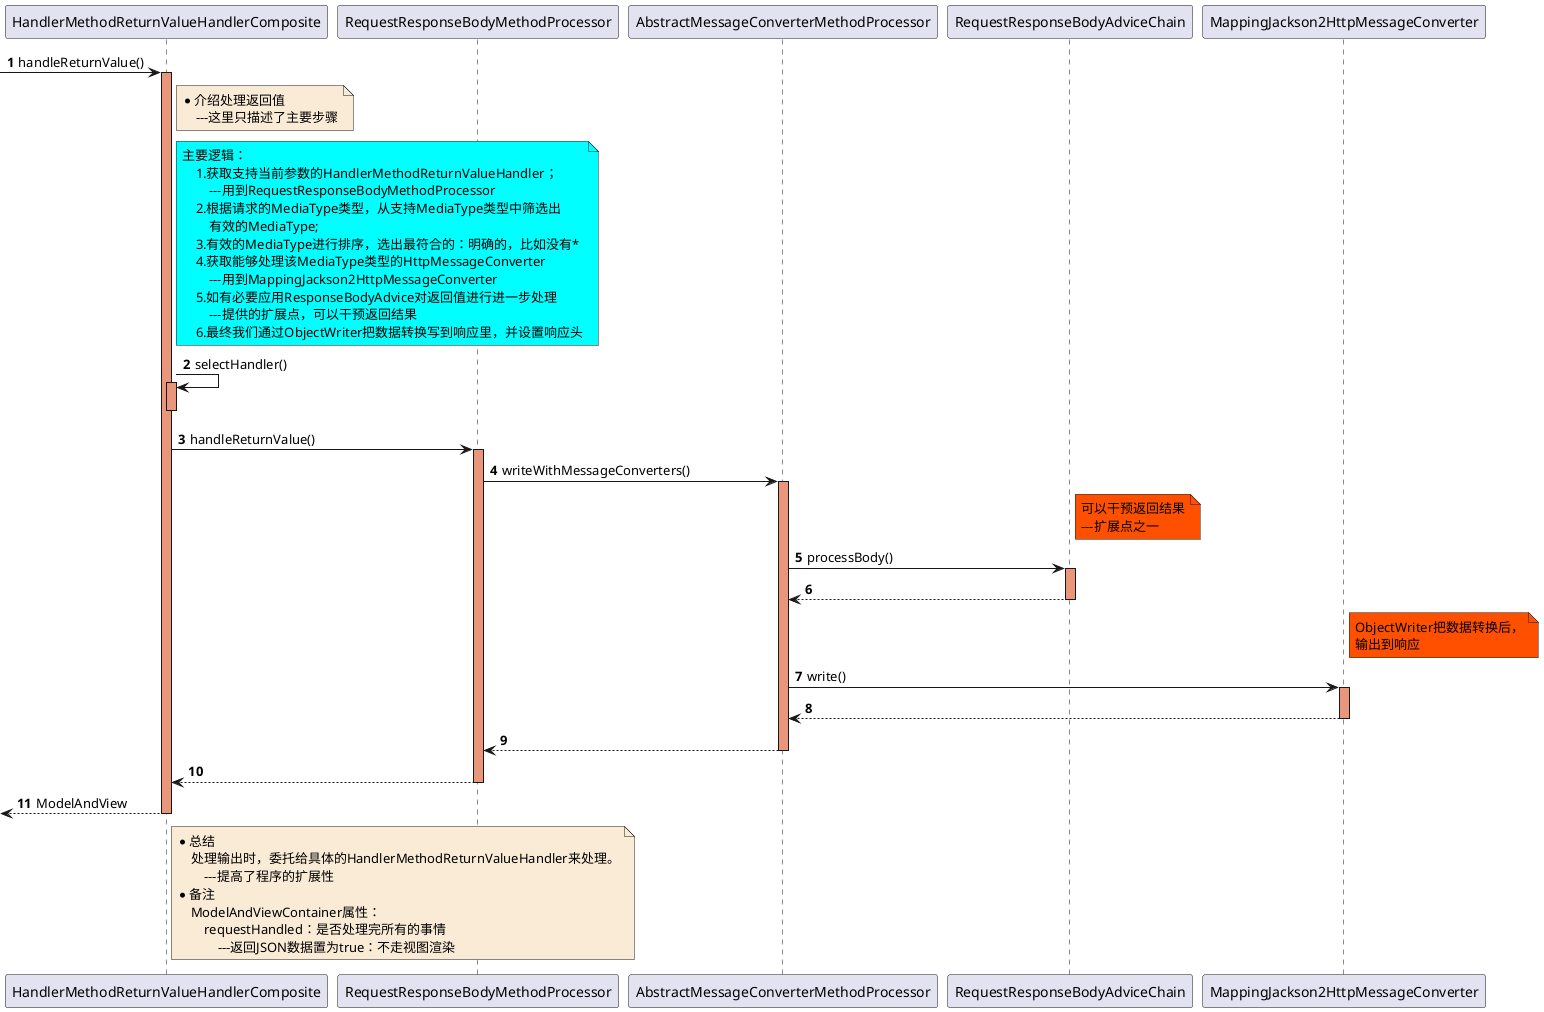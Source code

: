 @startuml
autonumber

-> HandlerMethodReturnValueHandlerComposite: handleReturnValue()
activate HandlerMethodReturnValueHandlerComposite #DarkSalmon

    note right of HandlerMethodReturnValueHandlerComposite #FAEBD7
        *介绍处理返回值
            ---这里只描述了主要步骤
    end note

    note right of HandlerMethodReturnValueHandlerComposite #aqua
        主要逻辑：
            1.获取支持当前参数的HandlerMethodReturnValueHandler；
                ---用到RequestResponseBodyMethodProcessor
            2.根据请求的MediaType类型，从支持MediaType类型中筛选出
                有效的MediaType;
            3.有效的MediaType进行排序，选出最符合的：明确的，比如没有*
            4.获取能够处理该MediaType类型的HttpMessageConverter
                ---用到MappingJackson2HttpMessageConverter
            5.如有必要应用ResponseBodyAdvice对返回值进行进一步处理
                ---提供的扩展点，可以干预返回结果
            6.最终我们通过ObjectWriter把数据转换写到响应里，并设置响应头
    end note

    HandlerMethodReturnValueHandlerComposite -> HandlerMethodReturnValueHandlerComposite : selectHandler()
    activate HandlerMethodReturnValueHandlerComposite #DarkSalmon
    deactivate HandlerMethodReturnValueHandlerComposite

    HandlerMethodReturnValueHandlerComposite -> RequestResponseBodyMethodProcessor :handleReturnValue()
    activate RequestResponseBodyMethodProcessor #DarkSalmon

        RequestResponseBodyMethodProcessor -> AbstractMessageConverterMethodProcessor :writeWithMessageConverters()
        activate AbstractMessageConverterMethodProcessor #DarkSalmon

            note right of RequestResponseBodyAdviceChain #FF5000
                可以干预返回结果
                ---扩展点之一
            end note
            AbstractMessageConverterMethodProcessor -> RequestResponseBodyAdviceChain :processBody()
            activate RequestResponseBodyAdviceChain #DarkSalmon
            RequestResponseBodyAdviceChain --> AbstractMessageConverterMethodProcessor
            deactivate RequestResponseBodyAdviceChain

            note right of MappingJackson2HttpMessageConverter #FF5000
                ObjectWriter把数据转换后，
                输出到响应
            end note
            AbstractMessageConverterMethodProcessor -> MappingJackson2HttpMessageConverter :write()
            activate MappingJackson2HttpMessageConverter #DarkSalmon
            MappingJackson2HttpMessageConverter --> AbstractMessageConverterMethodProcessor
            deactivate MappingJackson2HttpMessageConverter

        AbstractMessageConverterMethodProcessor --> RequestResponseBodyMethodProcessor
        deactivate AbstractMessageConverterMethodProcessor

    RequestResponseBodyMethodProcessor --> HandlerMethodReturnValueHandlerComposite
    deactivate RequestResponseBodyMethodProcessor



<-- HandlerMethodReturnValueHandlerComposite : ModelAndView
deactivate HandlerMethodReturnValueHandlerComposite

note right of HandlerMethodReturnValueHandlerComposite #FAEBD7
    *总结
        处理输出时，委托给具体的HandlerMethodReturnValueHandler来处理。
            ---提高了程序的扩展性
    *备注
        ModelAndViewContainer属性：
            requestHandled：是否处理完所有的事情
                ---返回JSON数据置为true：不走视图渲染
end note

@enduml
